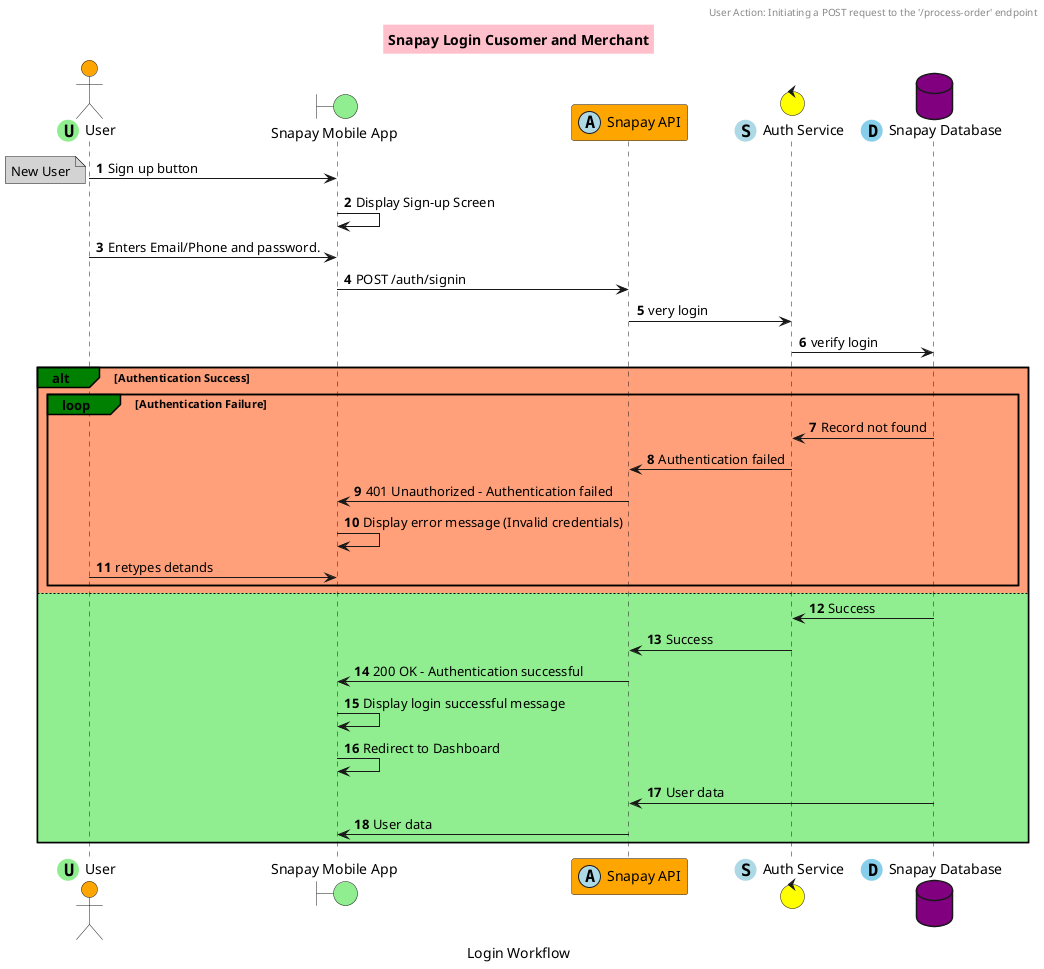 @startuml
autonumber

title Snapay Login Cusomer and Merchant

header
    User Action: Initiating a POST request to the '/process-order' endpoint
endheader

caption Login Workflow


skinparam NoteBackgroundColor #LightGrey
skinparam TitleBackgroundColor #Pink
skinparam ParticipantBackgroundColor #Orange
skinparam ActorBackgroundColor #Orange
skinparam DatabaseBackgroundColor #Purple
skinparam BoundaryBackgroundColor #LightGreen
skinparam ControlBackgroundColor #Yellow

actor User <<(U, LightGreen)>>
boundary "Snapay Mobile App" as UI
participant "Snapay API" as API <<(A, LightBlue)>>
control "Auth Service" as AuthService <<(S, LightBlue)>>
database "Snapay Database" as Database <<(D, SkyBlue)>>

User -> UI : Sign up button
note left : New User
UI -> UI  : Display Sign-up Screen
User -> UI : Enters Email/Phone and password.
UI -> API : POST /auth/signin
        API -> AuthService : very login
        AuthService -> Database : verify login
    alt#green #LightSalmon Authentication Success
         loop#Green  Authentication Failure
            Database -> AuthService  : Record not found
            AuthService -> API : Authentication failed
            API -> UI : 401 Unauthorized - Authentication failed
            UI -> UI  : Display error message (Invalid credentials)
            User -> UI : retypes detands    
        end
    else #LightGreen
        Database -> AuthService : Success
        AuthService -> API: Success
        API -> UI : 200 OK - Authentication successful
        UI -> UI  : Display login successful message
        UI -> UI : Redirect to Dashboard
        Database -> API : User data
        API -> UI  : User data
    end
@enduml